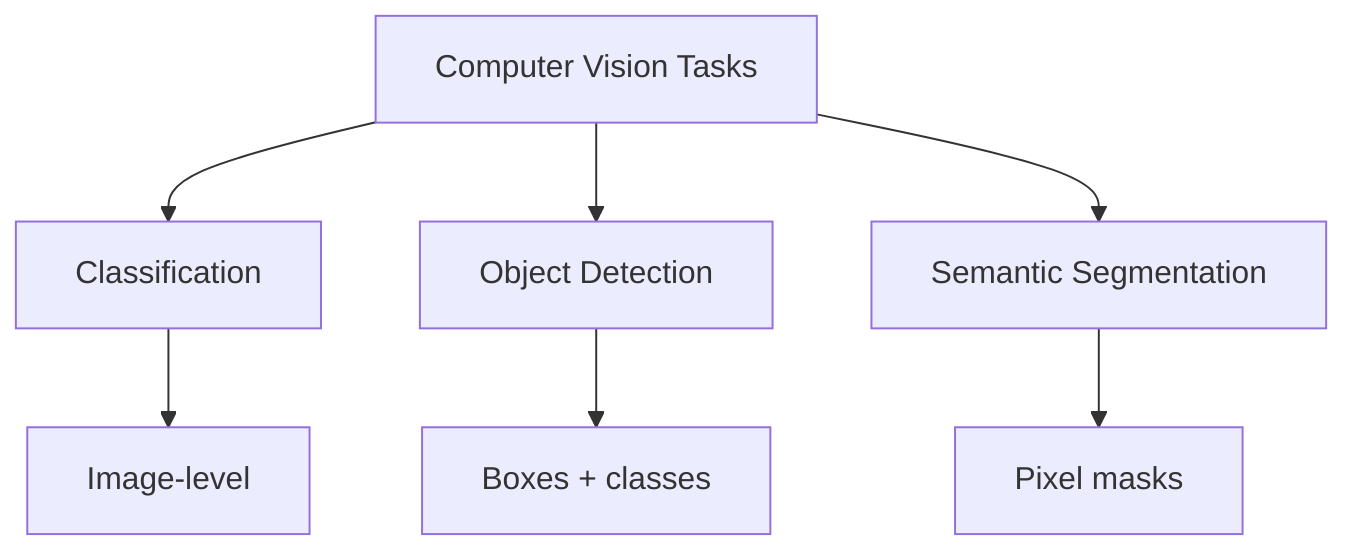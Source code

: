 flowchart TB
    A[Computer Vision Tasks] --> B[Classification]
    A --> C[Object Detection]
    A --> D[Semantic Segmentation]
    B --> B1[Image-level]
    C --> C1[Boxes + classes]
    D --> D1[Pixel masks]